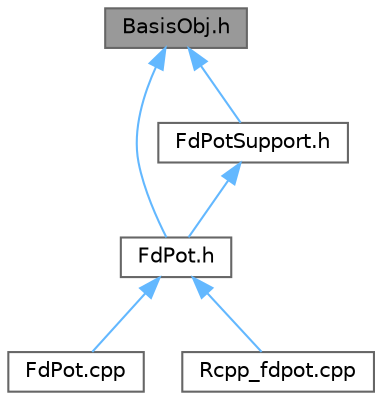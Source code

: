 digraph "BasisObj.h"
{
 // LATEX_PDF_SIZE
  bgcolor="transparent";
  edge [fontname=Helvetica,fontsize=10,labelfontname=Helvetica,labelfontsize=10];
  node [fontname=Helvetica,fontsize=10,shape=box,height=0.2,width=0.4];
  Node1 [label="BasisObj.h",height=0.2,width=0.4,color="gray40", fillcolor="grey60", style="filled", fontcolor="black",tooltip=" "];
  Node1 -> Node2 [dir="back",color="steelblue1",style="solid"];
  Node2 [label="FdPot.h",height=0.2,width=0.4,color="grey40", fillcolor="white", style="filled",URL="$_fd_pot_8h.html",tooltip=" "];
  Node2 -> Node3 [dir="back",color="steelblue1",style="solid"];
  Node3 [label="FdPot.cpp",height=0.2,width=0.4,color="grey40", fillcolor="white", style="filled",URL="$_fd_pot_8cpp.html",tooltip=" "];
  Node2 -> Node4 [dir="back",color="steelblue1",style="solid"];
  Node4 [label="Rcpp_fdpot.cpp",height=0.2,width=0.4,color="grey40", fillcolor="white", style="filled",URL="$_rcpp__fdpot_8cpp.html",tooltip=" "];
  Node1 -> Node5 [dir="back",color="steelblue1",style="solid"];
  Node5 [label="FdPotSupport.h",height=0.2,width=0.4,color="grey40", fillcolor="white", style="filled",URL="$_fd_pot_support_8h.html",tooltip=" "];
  Node5 -> Node2 [dir="back",color="steelblue1",style="solid"];
}
